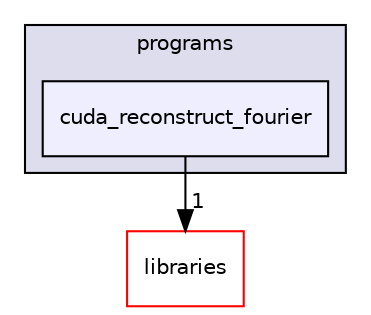 digraph "xmipp/applications/programs/cuda_reconstruct_fourier" {
  compound=true
  node [ fontsize="10", fontname="Helvetica"];
  edge [ labelfontsize="10", labelfontname="Helvetica"];
  subgraph clusterdir_592b16dc4070b933e5655da2b0d20bbb {
    graph [ bgcolor="#ddddee", pencolor="black", label="programs" fontname="Helvetica", fontsize="10", URL="dir_592b16dc4070b933e5655da2b0d20bbb.html"]
  dir_7b7dd0ca6ca25b5880ecc56937de704c [shape=box, label="cuda_reconstruct_fourier", style="filled", fillcolor="#eeeeff", pencolor="black", URL="dir_7b7dd0ca6ca25b5880ecc56937de704c.html"];
  }
  dir_29dba3f3840f20df3b04d1972e99046b [shape=box label="libraries" fillcolor="white" style="filled" color="red" URL="dir_29dba3f3840f20df3b04d1972e99046b.html"];
  dir_7b7dd0ca6ca25b5880ecc56937de704c->dir_29dba3f3840f20df3b04d1972e99046b [headlabel="1", labeldistance=1.5 headhref="dir_000087_000042.html"];
}
